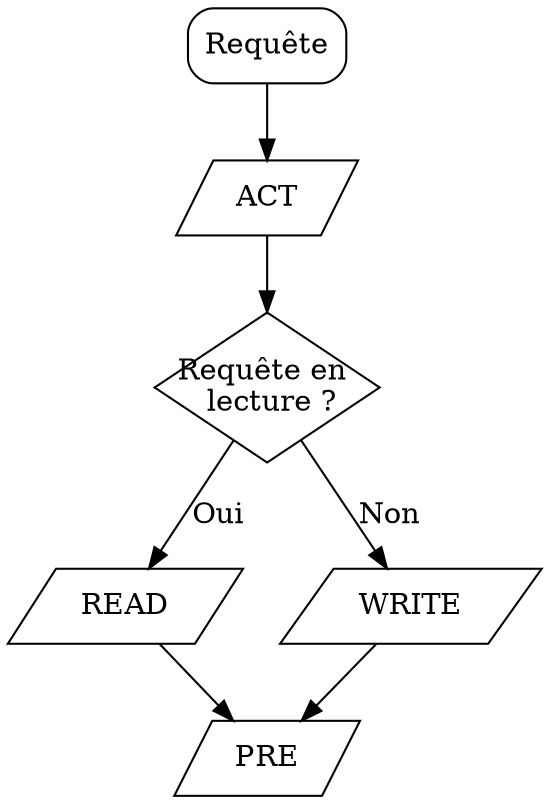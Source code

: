 digraph g {

    R[label="Requête" style="rounded" shape="rect"];
    IS_READ[label="Requête en \n lecture ?" shape="diamond" fixedsize="shape" width=1.5 height=1];
    PRE[shape="parallelogram"];
    ACT[shape="parallelogram"];
    READ[shape="parallelogram"];
    WRITE[shape="parallelogram"];

    R -> ACT;
    ACT -> IS_READ;
    IS_READ -> READ[label=Oui];
    IS_READ -> WRITE[label=Non];
    READ -> PRE;
    WRITE -> PRE;
}